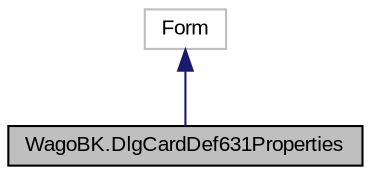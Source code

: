 digraph "WagoBK.DlgCardDef631Properties"
{
  edge [fontname="Arial",fontsize="10",labelfontname="Arial",labelfontsize="10"];
  node [fontname="Arial",fontsize="10",shape=record];
  Node1 [label="WagoBK.DlgCardDef631Properties",height=0.2,width=0.4,color="black", fillcolor="grey75", style="filled" fontcolor="black"];
  Node2 -> Node1 [dir="back",color="midnightblue",fontsize="10",style="solid",fontname="Arial"];
  Node2 [label="Form",height=0.2,width=0.4,color="grey75", fillcolor="white", style="filled"];
}
